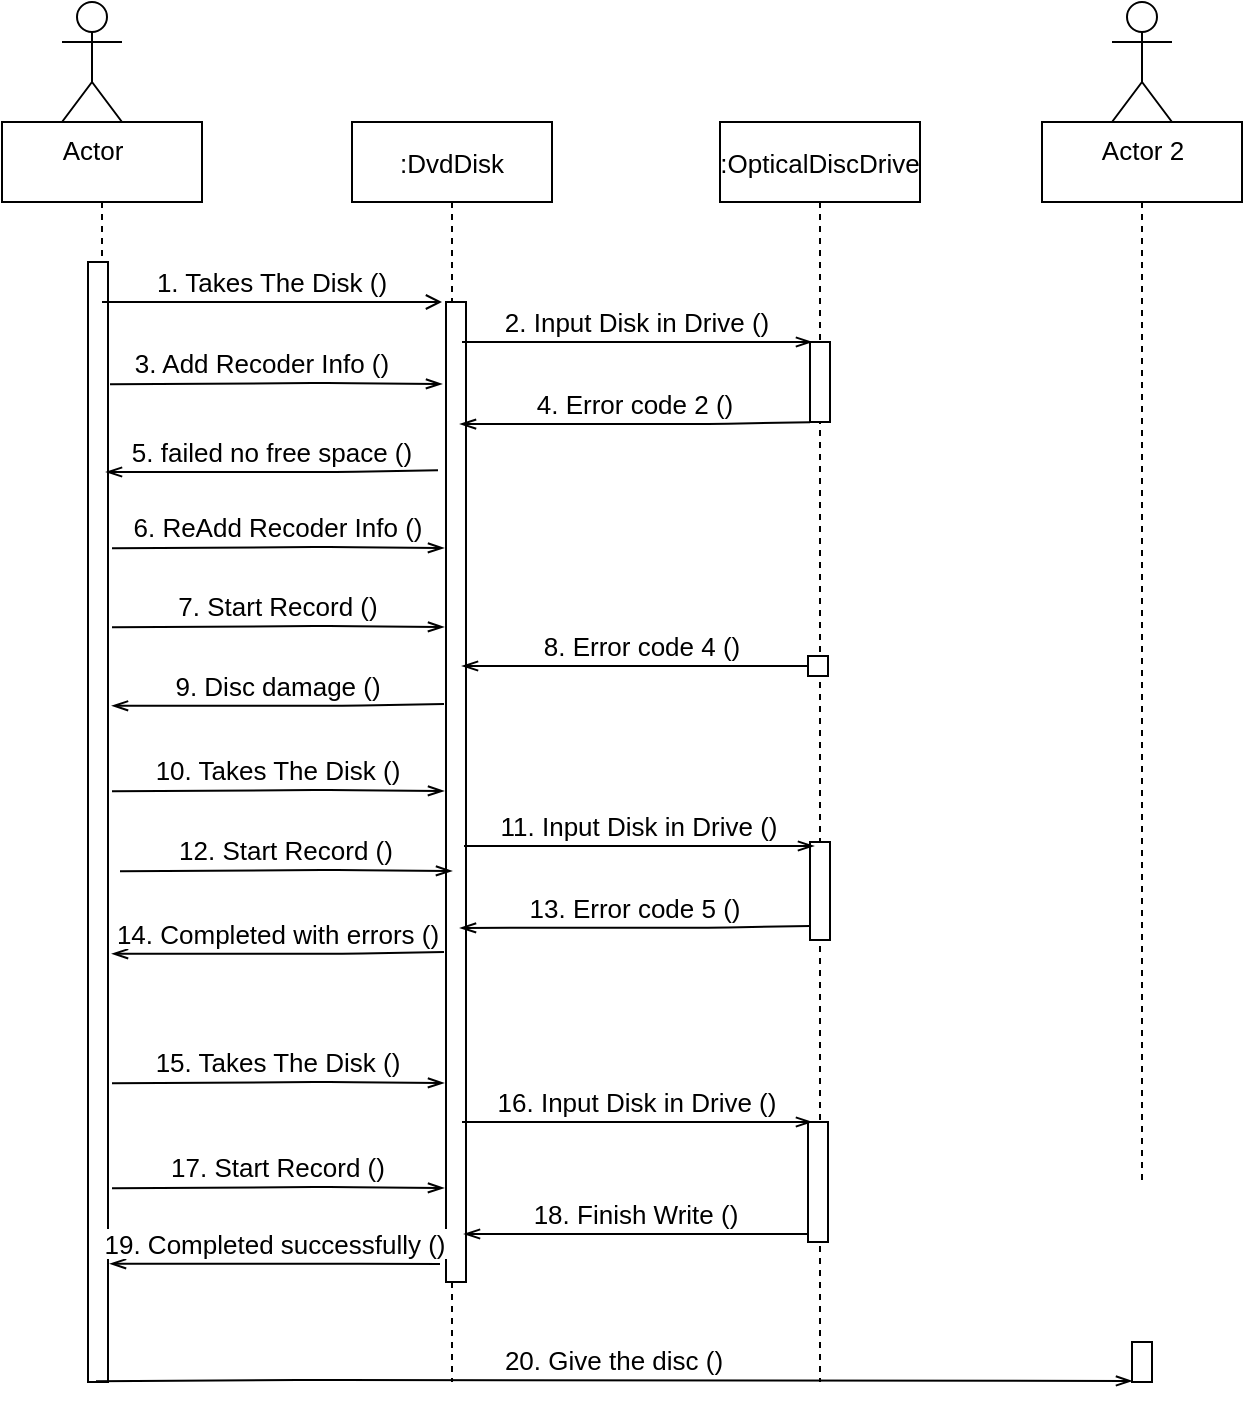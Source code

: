 <mxfile version="15.0.6" type="github">
  <diagram id="kgpKYQtTHZ0yAKxKKP6v" name="Page-1">
    <mxGraphModel dx="1422" dy="737" grid="1" gridSize="10" guides="1" tooltips="1" connect="1" arrows="1" fold="1" page="1" pageScale="1" pageWidth="850" pageHeight="1100" math="0" shadow="0">
      <root>
        <mxCell id="0" />
        <mxCell id="1" parent="0" />
        <mxCell id="zdOm7Ws3kbpws4WN7t2Z-17" value="" style="shape=umlLifeline;perimeter=lifelinePerimeter;container=1;collapsible=0;recursiveResize=0;rounded=0;shadow=0;strokeWidth=1;fontSize=13;" parent="1" vertex="1">
          <mxGeometry x="30" y="190" width="100" height="620" as="geometry" />
        </mxCell>
        <mxCell id="3nuBFxr9cyL0pnOWT2aG-1" value=":DvdDisk" style="shape=umlLifeline;perimeter=lifelinePerimeter;container=1;collapsible=0;recursiveResize=0;rounded=0;shadow=0;strokeWidth=1;fontSize=13;" parent="1" vertex="1">
          <mxGeometry x="205" y="190" width="100" height="630" as="geometry" />
        </mxCell>
        <mxCell id="3nuBFxr9cyL0pnOWT2aG-5" value=":OpticalDiscDrive" style="shape=umlLifeline;perimeter=lifelinePerimeter;container=1;collapsible=0;recursiveResize=0;rounded=0;shadow=0;strokeWidth=1;fontSize=13;" parent="1" vertex="1">
          <mxGeometry x="389" y="190" width="100" height="630" as="geometry" />
        </mxCell>
        <mxCell id="3nuBFxr9cyL0pnOWT2aG-6" value="" style="points=[];perimeter=orthogonalPerimeter;rounded=0;shadow=0;strokeWidth=1;fontSize=13;" parent="3nuBFxr9cyL0pnOWT2aG-5" vertex="1">
          <mxGeometry x="45" y="110" width="10" height="40" as="geometry" />
        </mxCell>
        <mxCell id="zdOm7Ws3kbpws4WN7t2Z-5" value="Actor" style="shape=umlActor;verticalLabelPosition=bottom;verticalAlign=top;html=1;outlineConnect=0;fontSize=13;" parent="1" vertex="1">
          <mxGeometry x="60" y="130" width="30" height="60" as="geometry" />
        </mxCell>
        <mxCell id="zdOm7Ws3kbpws4WN7t2Z-8" value="" style="points=[];perimeter=orthogonalPerimeter;rounded=0;shadow=0;strokeWidth=1;fontSize=13;" parent="1" vertex="1">
          <mxGeometry x="73" y="260" width="10" height="560" as="geometry" />
        </mxCell>
        <mxCell id="3nuBFxr9cyL0pnOWT2aG-2" value="" style="points=[];perimeter=orthogonalPerimeter;rounded=0;shadow=0;strokeWidth=1;fontSize=13;" parent="1" vertex="1">
          <mxGeometry x="252" y="280" width="10" height="490" as="geometry" />
        </mxCell>
        <mxCell id="zdOm7Ws3kbpws4WN7t2Z-21" value="1. Takes The Disk ()" style="verticalAlign=bottom;endArrow=open;shadow=0;strokeWidth=1;endFill=0;fontSize=13;" parent="1" source="zdOm7Ws3kbpws4WN7t2Z-17" edge="1">
          <mxGeometry relative="1" as="geometry">
            <mxPoint x="130" y="280" as="sourcePoint" />
            <mxPoint x="250" y="280" as="targetPoint" />
          </mxGeometry>
        </mxCell>
        <mxCell id="zdOm7Ws3kbpws4WN7t2Z-22" value="2. Input Disk in Drive ()" style="verticalAlign=bottom;endArrow=openThin;shadow=0;strokeWidth=1;endFill=0;fontSize=13;" parent="1" edge="1">
          <mxGeometry relative="1" as="geometry">
            <mxPoint x="260" y="300" as="sourcePoint" />
            <mxPoint x="435" y="300" as="targetPoint" />
          </mxGeometry>
        </mxCell>
        <mxCell id="zdOm7Ws3kbpws4WN7t2Z-23" value="3. Add Recoder Info ()" style="verticalAlign=bottom;endArrow=openThin;shadow=0;strokeWidth=1;exitX=0.9;exitY=0.267;exitDx=0;exitDy=0;exitPerimeter=0;endFill=0;fontSize=13;" parent="1" edge="1">
          <mxGeometry x="-0.084" relative="1" as="geometry">
            <mxPoint x="84" y="321.1" as="sourcePoint" />
            <mxPoint x="250" y="321" as="targetPoint" />
            <Array as="points">
              <mxPoint x="195" y="320.5" />
            </Array>
            <mxPoint as="offset" />
          </mxGeometry>
        </mxCell>
        <mxCell id="zdOm7Ws3kbpws4WN7t2Z-27" value="" style="shape=umlLifeline;perimeter=lifelinePerimeter;container=1;collapsible=0;recursiveResize=0;rounded=0;shadow=0;strokeWidth=1;fontSize=13;" parent="1" vertex="1">
          <mxGeometry x="550" y="190" width="100" height="530" as="geometry" />
        </mxCell>
        <mxCell id="zdOm7Ws3kbpws4WN7t2Z-28" value="Actor 2" style="shape=umlActor;verticalLabelPosition=bottom;verticalAlign=top;html=1;outlineConnect=0;fontSize=13;" parent="1" vertex="1">
          <mxGeometry x="585" y="130" width="30" height="60" as="geometry" />
        </mxCell>
        <mxCell id="zdOm7Ws3kbpws4WN7t2Z-30" value="5. failed no free space ()" style="verticalAlign=bottom;endArrow=openThin;shadow=0;strokeWidth=1;exitX=0.1;exitY=0.354;exitDx=0;exitDy=0;exitPerimeter=0;entryX=0.5;entryY=0.4;entryDx=0;entryDy=0;entryPerimeter=0;endFill=0;fontSize=13;" parent="1" edge="1">
          <mxGeometry relative="1" as="geometry">
            <mxPoint x="248" y="364.12" as="sourcePoint" />
            <mxPoint x="82" y="365" as="targetPoint" />
            <Array as="points">
              <mxPoint x="197" y="365" />
            </Array>
          </mxGeometry>
        </mxCell>
        <mxCell id="zdOm7Ws3kbpws4WN7t2Z-32" value="6. ReAdd Recoder Info ()" style="verticalAlign=bottom;endArrow=openThin;shadow=0;strokeWidth=1;exitX=0.9;exitY=0.267;exitDx=0;exitDy=0;exitPerimeter=0;endFill=0;fontSize=13;" parent="1" edge="1">
          <mxGeometry relative="1" as="geometry">
            <mxPoint x="85" y="403.1" as="sourcePoint" />
            <mxPoint x="251" y="403" as="targetPoint" />
            <Array as="points">
              <mxPoint x="196" y="402.5" />
            </Array>
          </mxGeometry>
        </mxCell>
        <mxCell id="zdOm7Ws3kbpws4WN7t2Z-33" value="19. Completed successfully ()" style="verticalAlign=bottom;endArrow=openThin;shadow=0;strokeWidth=1;entryX=0.5;entryY=0.4;entryDx=0;entryDy=0;entryPerimeter=0;endFill=0;fontSize=13;" parent="1" edge="1">
          <mxGeometry relative="1" as="geometry">
            <mxPoint x="249" y="761" as="sourcePoint" />
            <mxPoint x="84" y="760.88" as="targetPoint" />
            <Array as="points">
              <mxPoint x="199" y="760.88" />
            </Array>
          </mxGeometry>
        </mxCell>
        <mxCell id="zdOm7Ws3kbpws4WN7t2Z-34" value="18. Finish Write ()" style="verticalAlign=bottom;endArrow=openThin;shadow=0;strokeWidth=1;endFill=0;fontSize=13;" parent="1" edge="1">
          <mxGeometry relative="1" as="geometry">
            <mxPoint x="433" y="746" as="sourcePoint" />
            <mxPoint x="261" y="746" as="targetPoint" />
            <Array as="points">
              <mxPoint x="371" y="746" />
            </Array>
          </mxGeometry>
        </mxCell>
        <mxCell id="zdOm7Ws3kbpws4WN7t2Z-36" value="" style="points=[];perimeter=orthogonalPerimeter;rounded=0;shadow=0;strokeWidth=1;fontSize=13;" parent="1" vertex="1">
          <mxGeometry x="595" y="800" width="10" height="20" as="geometry" />
        </mxCell>
        <mxCell id="zdOm7Ws3kbpws4WN7t2Z-35" value="20. Give the disc ()" style="verticalAlign=bottom;endArrow=openThin;shadow=0;strokeWidth=1;exitX=0.9;exitY=0.267;exitDx=0;exitDy=0;exitPerimeter=0;endFill=0;fontSize=13;" parent="1" edge="1">
          <mxGeometry relative="1" as="geometry">
            <mxPoint x="77" y="819.6" as="sourcePoint" />
            <mxPoint x="595" y="819.5" as="targetPoint" />
            <Array as="points">
              <mxPoint x="188" y="819" />
            </Array>
          </mxGeometry>
        </mxCell>
        <mxCell id="zdOm7Ws3kbpws4WN7t2Z-37" value="4. Error code 2 ()" style="verticalAlign=bottom;endArrow=openThin;shadow=0;strokeWidth=1;exitX=0.1;exitY=0.354;exitDx=0;exitDy=0;exitPerimeter=0;entryX=0.5;entryY=0.231;entryDx=0;entryDy=0;entryPerimeter=0;endFill=0;fontSize=13;" parent="1" edge="1">
          <mxGeometry relative="1" as="geometry">
            <mxPoint x="434" y="340.12" as="sourcePoint" />
            <mxPoint x="259" y="341.06" as="targetPoint" />
            <Array as="points">
              <mxPoint x="383" y="341" />
            </Array>
          </mxGeometry>
        </mxCell>
        <mxCell id="zdOm7Ws3kbpws4WN7t2Z-38" value="8. Error code 4 ()" style="verticalAlign=bottom;endArrow=openThin;shadow=0;strokeWidth=1;exitX=0.7;exitY=0.706;exitDx=0;exitDy=0;exitPerimeter=0;endFill=0;fontSize=13;" parent="1" edge="1">
          <mxGeometry relative="1" as="geometry">
            <mxPoint x="440" y="462.06" as="sourcePoint" />
            <mxPoint x="260" y="462" as="targetPoint" />
            <Array as="points">
              <mxPoint x="375" y="462" />
            </Array>
          </mxGeometry>
        </mxCell>
        <mxCell id="zdOm7Ws3kbpws4WN7t2Z-39" value="9. Disc damage ()" style="verticalAlign=bottom;endArrow=openThin;shadow=0;strokeWidth=1;exitX=0.1;exitY=0.354;exitDx=0;exitDy=0;exitPerimeter=0;entryX=0.5;entryY=0.4;entryDx=0;entryDy=0;entryPerimeter=0;endFill=0;fontSize=13;" parent="1" edge="1">
          <mxGeometry relative="1" as="geometry">
            <mxPoint x="251" y="481.0" as="sourcePoint" />
            <mxPoint x="85" y="481.88" as="targetPoint" />
            <Array as="points">
              <mxPoint x="200" y="481.88" />
            </Array>
          </mxGeometry>
        </mxCell>
        <mxCell id="zdOm7Ws3kbpws4WN7t2Z-40" value="10. Takes The Disk ()" style="verticalAlign=bottom;endArrow=openThin;shadow=0;strokeWidth=1;exitX=0.9;exitY=0.267;exitDx=0;exitDy=0;exitPerimeter=0;endFill=0;fontSize=13;" parent="1" edge="1">
          <mxGeometry relative="1" as="geometry">
            <mxPoint x="85" y="524.6" as="sourcePoint" />
            <mxPoint x="251" y="524.5" as="targetPoint" />
            <Array as="points">
              <mxPoint x="196" y="524" />
            </Array>
          </mxGeometry>
        </mxCell>
        <mxCell id="zdOm7Ws3kbpws4WN7t2Z-41" value="" style="points=[];perimeter=orthogonalPerimeter;rounded=0;shadow=0;strokeWidth=1;fontSize=13;" parent="1" vertex="1">
          <mxGeometry x="433" y="457" width="10" height="10" as="geometry" />
        </mxCell>
        <mxCell id="zdOm7Ws3kbpws4WN7t2Z-42" value="" style="points=[];perimeter=orthogonalPerimeter;rounded=0;shadow=0;strokeWidth=1;fontSize=13;" parent="1" vertex="1">
          <mxGeometry x="434" y="550" width="10" height="49" as="geometry" />
        </mxCell>
        <mxCell id="zdOm7Ws3kbpws4WN7t2Z-43" value="11. Input Disk in Drive ()" style="verticalAlign=bottom;endArrow=openThin;shadow=0;strokeWidth=1;endFill=0;fontSize=13;" parent="1" edge="1">
          <mxGeometry relative="1" as="geometry">
            <mxPoint x="261" y="552" as="sourcePoint" />
            <mxPoint x="436" y="552" as="targetPoint" />
          </mxGeometry>
        </mxCell>
        <mxCell id="zdOm7Ws3kbpws4WN7t2Z-44" value="13. Error code 5 ()" style="verticalAlign=bottom;endArrow=openThin;shadow=0;strokeWidth=1;exitX=0.1;exitY=0.354;exitDx=0;exitDy=0;exitPerimeter=0;entryX=0.5;entryY=0.231;entryDx=0;entryDy=0;entryPerimeter=0;endFill=0;fontSize=13;" parent="1" edge="1">
          <mxGeometry relative="1" as="geometry">
            <mxPoint x="434" y="592.0" as="sourcePoint" />
            <mxPoint x="259" y="592.94" as="targetPoint" />
            <Array as="points">
              <mxPoint x="383" y="592.88" />
            </Array>
          </mxGeometry>
        </mxCell>
        <mxCell id="zdOm7Ws3kbpws4WN7t2Z-45" value="15. Takes The Disk ()" style="verticalAlign=bottom;endArrow=openThin;shadow=0;strokeWidth=1;exitX=0.9;exitY=0.267;exitDx=0;exitDy=0;exitPerimeter=0;endFill=0;fontSize=13;" parent="1" edge="1">
          <mxGeometry relative="1" as="geometry">
            <mxPoint x="85" y="670.6" as="sourcePoint" />
            <mxPoint x="251" y="670.5" as="targetPoint" />
            <Array as="points">
              <mxPoint x="196" y="670" />
            </Array>
          </mxGeometry>
        </mxCell>
        <mxCell id="zdOm7Ws3kbpws4WN7t2Z-46" value="" style="points=[];perimeter=orthogonalPerimeter;rounded=0;shadow=0;strokeWidth=1;fontSize=13;" parent="1" vertex="1">
          <mxGeometry x="433" y="690" width="10" height="60" as="geometry" />
        </mxCell>
        <mxCell id="zdOm7Ws3kbpws4WN7t2Z-47" value="16. Input Disk in Drive ()" style="verticalAlign=bottom;endArrow=openThin;shadow=0;strokeWidth=1;endFill=0;fontSize=13;" parent="1" edge="1">
          <mxGeometry relative="1" as="geometry">
            <mxPoint x="260" y="690" as="sourcePoint" />
            <mxPoint x="435" y="690" as="targetPoint" />
          </mxGeometry>
        </mxCell>
        <mxCell id="zdOm7Ws3kbpws4WN7t2Z-48" value="14. Completed with errors ()" style="verticalAlign=bottom;endArrow=openThin;shadow=0;strokeWidth=1;exitX=0.1;exitY=0.354;exitDx=0;exitDy=0;exitPerimeter=0;entryX=0.5;entryY=0.4;entryDx=0;entryDy=0;entryPerimeter=0;endFill=0;fontSize=13;" parent="1" edge="1">
          <mxGeometry relative="1" as="geometry">
            <mxPoint x="251" y="605.0" as="sourcePoint" />
            <mxPoint x="85" y="605.88" as="targetPoint" />
            <Array as="points">
              <mxPoint x="200" y="605.88" />
            </Array>
          </mxGeometry>
        </mxCell>
        <mxCell id="kKT3arDSLqQZZlfzpvFW-1" value="17. Start Record ()" style="verticalAlign=bottom;endArrow=openThin;shadow=0;strokeWidth=1;exitX=0.9;exitY=0.267;exitDx=0;exitDy=0;exitPerimeter=0;endFill=0;fontSize=13;" edge="1" parent="1">
          <mxGeometry relative="1" as="geometry">
            <mxPoint x="85" y="723.1" as="sourcePoint" />
            <mxPoint x="251" y="723" as="targetPoint" />
            <Array as="points">
              <mxPoint x="196" y="722.5" />
            </Array>
          </mxGeometry>
        </mxCell>
        <mxCell id="kKT3arDSLqQZZlfzpvFW-2" value="12. Start Record ()" style="verticalAlign=bottom;endArrow=openThin;shadow=0;strokeWidth=1;exitX=0.9;exitY=0.267;exitDx=0;exitDy=0;exitPerimeter=0;endFill=0;fontSize=13;" edge="1" parent="1">
          <mxGeometry relative="1" as="geometry">
            <mxPoint x="89" y="564.6" as="sourcePoint" />
            <mxPoint x="255" y="564.5" as="targetPoint" />
            <Array as="points">
              <mxPoint x="200" y="564" />
            </Array>
          </mxGeometry>
        </mxCell>
        <mxCell id="kKT3arDSLqQZZlfzpvFW-3" value="7. Start Record ()" style="verticalAlign=bottom;endArrow=openThin;shadow=0;strokeWidth=1;exitX=0.9;exitY=0.267;exitDx=0;exitDy=0;exitPerimeter=0;endFill=0;fontSize=13;" edge="1" parent="1">
          <mxGeometry relative="1" as="geometry">
            <mxPoint x="85" y="442.6" as="sourcePoint" />
            <mxPoint x="251" y="442.5" as="targetPoint" />
            <Array as="points">
              <mxPoint x="196" y="442" />
            </Array>
          </mxGeometry>
        </mxCell>
      </root>
    </mxGraphModel>
  </diagram>
</mxfile>
